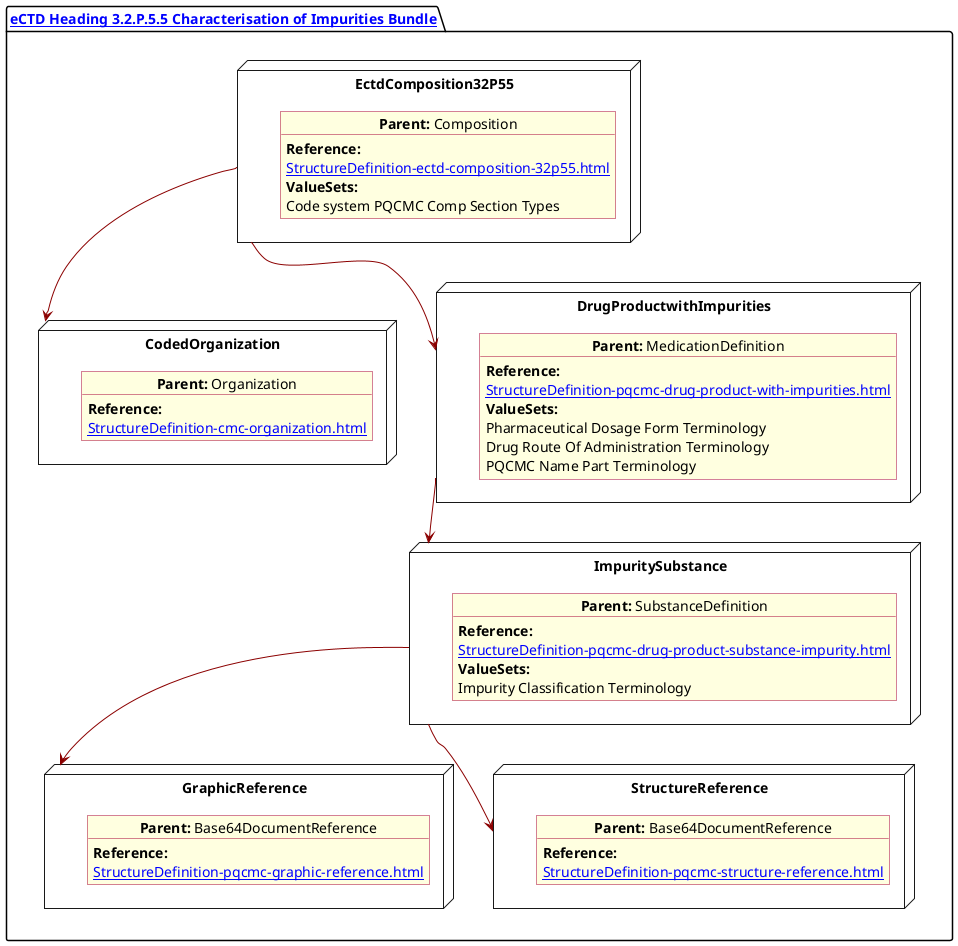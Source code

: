 @startuml CharacImprity
allowmixing
'Mixed model of use case and object
skinparam svgDimensionStyle false
skinparam ObjectBackgroundColor LightYellow
skinparam ObjectBorderColor #A80036
skinparam activityDiamondBorderColor #A80036
skinparam activityDiamondBackgroundColor lawnGreen
skinparam ClassBorderThickness 4

package "[[StructureDefinition-cmc-ectd-document-32p55.html eCTD Heading 3.2.P.5.5 Characterisation of Impurities Bundle]]" as NODES {


  node "EctdComposition32P55" as N1 {

    object "**Parent:** Composition" as obj1 {
      **Reference:**
      [[StructureDefinition-ectd-composition-32p55.html]]
      **ValueSets:**
      Code system PQCMC Comp Section Types
    }
  }
  node "GraphicReference" as NB64 {

    object "**Parent:** Base64DocumentReference"  as obj64 {
      **Reference:**
      [[StructureDefinition-pqcmc-graphic-reference.html]]
    }
  }
  node "StructureReference" as NBstruc {

    object "**Parent:** Base64DocumentReference"  as objb64 {
      **Reference:**
      [[StructureDefinition-pqcmc-structure-reference.html]]
    }
  }

  node "CodedOrganization" as NSO {

    object "**Parent:** Organization" as objAu {
      **Reference:**
      [[StructureDefinition-cmc-organization.html]]
    }
  }

  node "DrugProductwithImpurities" as NN {

    object "**Parent:** MedicationDefinition" as obj3 {

      **Reference:**
      [[StructureDefinition-pqcmc-drug-product-with-impurities.html]]
      **ValueSets:**
      Pharmaceutical Dosage Form Terminology
      Drug Route Of Administration Terminology
      PQCMC Name Part Terminology
    }
  }

  node "ImpuritySubstance" as N6 {

    object "**Parent:** SubstanceDefinition" as obj2 {
      **Reference:**
      [[StructureDefinition-pqcmc-drug-product-substance-impurity.html]]
      **ValueSets:**
      Impurity Classification Terminology
    }
  }
  N1 -[#darkred]-> NSO
  NN -[#darkred]-> N6
  N1 -[#darkred]-> NN
  N6 -[#darkred]-> NB64
  N6 -[#darkred]-> NBstruc

}
@enduml
